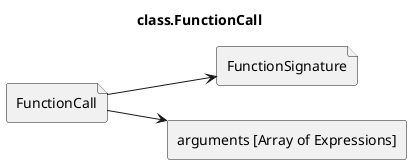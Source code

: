 @startuml
left to right direction
title class.FunctionCall

file FunctionCall
file FunctionSignature
rectangle "arguments [Array of Expressions]" as args

FunctionCall-->FunctionSignature
FunctionCall-->args
@enduml
